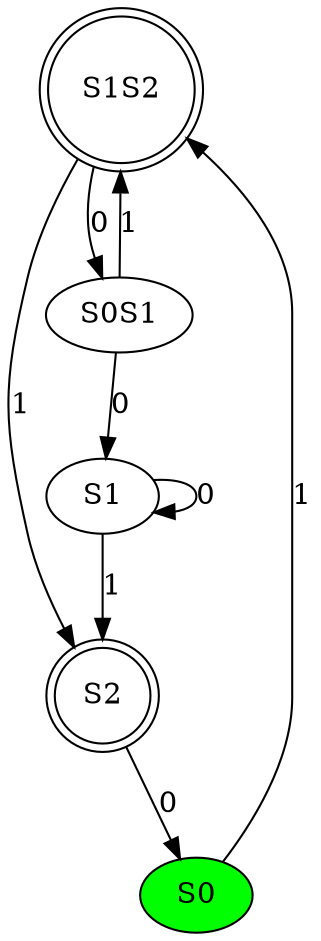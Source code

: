 digraph G {
S1S2 [shape=doublecircle];
S2 [shape=doublecircle];
S0 [style=filled, fillcolor=green];
S1S2 -> S0S1 [label=0];
S1S2 -> S2 [label=1];
S0 -> S1S2 [label=1];
S0S1 -> S1S2 [label=1];
S0S1 -> S1 [label=0];
S1 -> S1 [label=0];
S1 -> S2 [label=1];
S2 -> S0 [label=0];
}
